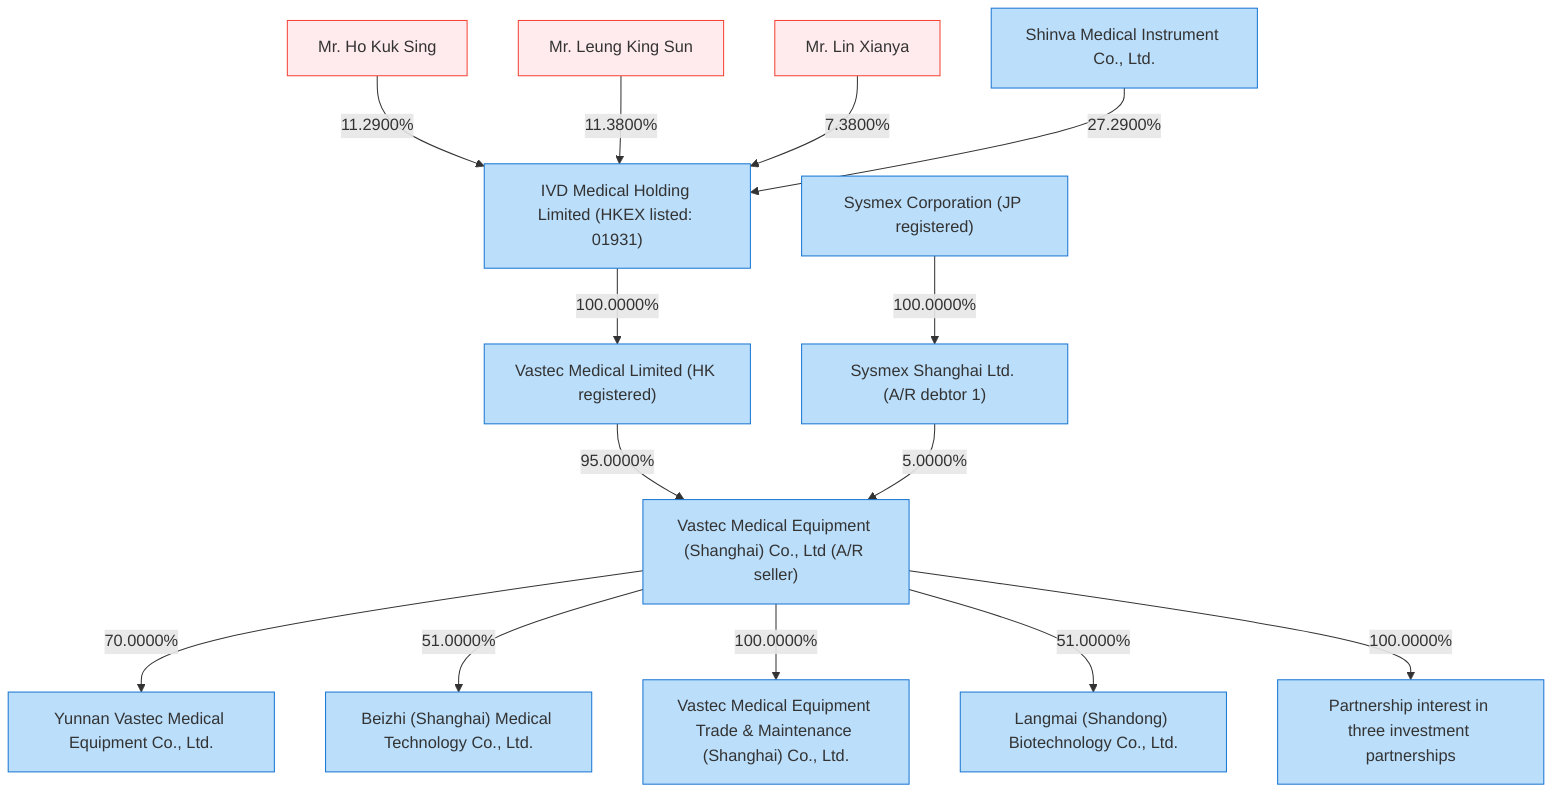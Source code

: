 graph TD
    P1["Mr. Ho Kuk Sing"] -->|11.2900%| C2["IVD Medical Holding Limited (HKEX listed: 01931)"]
    P2["Mr. Leung King Sun"] -->|11.3800%| C2["IVD Medical Holding Limited (HKEX listed: 01931)"]
    P3["Mr. Lin Xianya"] -->|7.3800%| C2["IVD Medical Holding Limited (HKEX listed: 01931)"]
    C1["Shinva Medical Instrument Co., Ltd."] -->|27.2900%| C2["IVD Medical Holding Limited (HKEX listed: 01931)"]
    C2["IVD Medical Holding Limited (HKEX listed: 01931)"] -->|100.0000%| C4["Vastec Medical Limited (HK registered)"]
    C3["Sysmex Corporation (JP registered)"] -->|100.0000%| C5["Sysmex Shanghai Ltd. (A/R debtor 1)"]
    C4["Vastec Medical Limited (HK registered)"] -->|95.0000%| C6["Vastec Medical Equipment (Shanghai) Co., Ltd (A/R seller)"]
    C5["Sysmex Shanghai Ltd. (A/R debtor 1)"] -->|5.0000%| C6["Vastec Medical Equipment (Shanghai) Co., Ltd (A/R seller)"]
    C6["Vastec Medical Equipment (Shanghai) Co., Ltd (A/R seller)"] -->|70.0000%| C7["Yunnan Vastec Medical Equipment Co., Ltd."]
    C6["Vastec Medical Equipment (Shanghai) Co., Ltd (A/R seller)"] -->|51.0000%| C8["Beizhi (Shanghai) Medical Technology Co., Ltd."]
    C6["Vastec Medical Equipment (Shanghai) Co., Ltd (A/R seller)"] -->|100.0000%| C9["Vastec Medical Equipment Trade & Maintenance (Shanghai) Co., Ltd."]
    C6["Vastec Medical Equipment (Shanghai) Co., Ltd (A/R seller)"] -->|51.0000%| C10["Langmai (Shandong) Biotechnology Co., Ltd."]
    C6["Vastec Medical Equipment (Shanghai) Co., Ltd (A/R seller)"] -->|100.0000%| C11["Partnership interest in three investment partnerships"]

    classDef person fill:#ffebee,stroke:#f44336;
    classDef company fill:#bbdefb,stroke:#1976d2;
    classDef sub fill:#e0f7fa,stroke:#00bcd4;
    class P1 person
    class P2 person
    class P3 person
    class C1 company
    class C2 company
    class C3 company
    class C4 company
    class C5 company
    class C6 company
    class C7 company
    class C8 company
    class C9 company
    class C10 company
    class C11 company